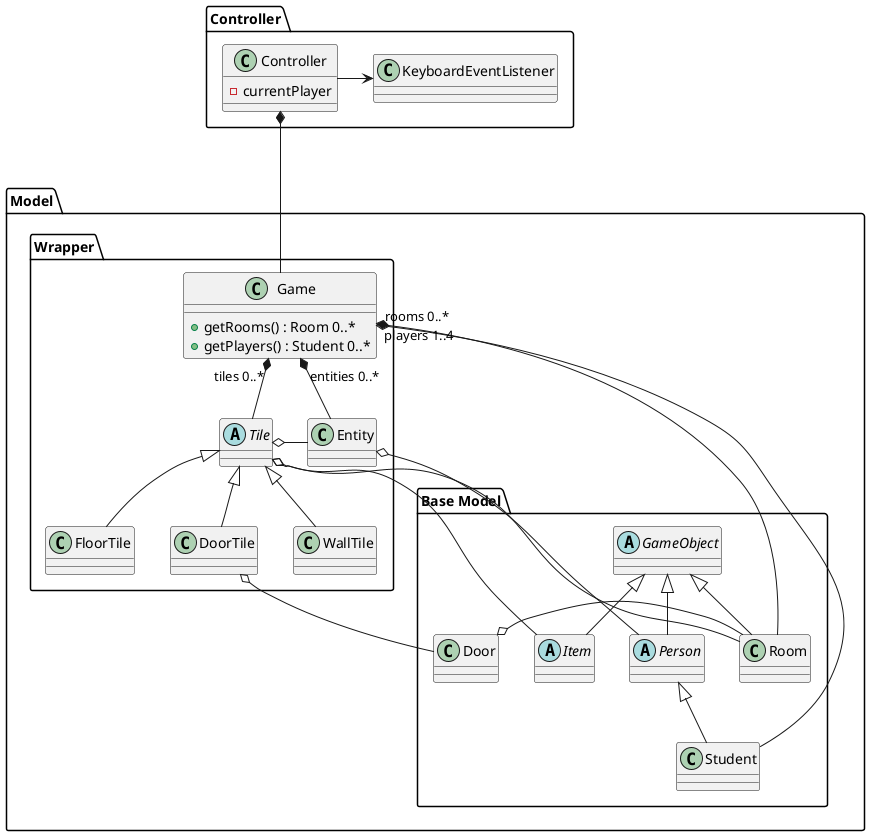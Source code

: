 @startuml tile-wrapping

package Model {
    package "Base Model" {
        abstract GameObject
        class Room
        abstract Person
        abstract Item
        class Door

        GameObject <|-- Room
        GameObject <|-- Person
        GameObject <|-- Item

        Door o- Room

        Person <|-- Student
    }

    package "Wrapper" {
        class Game {
            + getRooms() : Room 0..*
            + getPlayers() : Student 0..*
        }
        abstract Tile
        class FloorTile
        class DoorTile
        class WallTile

        class Entity

        Tile <|-- FloorTile
        Tile <|-- DoorTile
        Tile <|-- WallTile

        Entity o-- Person
        Tile o-- Item
        Tile o- Entity

        Game "tiles 0..*" *-- Tile
        Game "entities 0..*" *-- Entity
    }

    Tile o-- Room
    DoorTile o-- Door

    Game "rooms 0..*" *-- Room
    Game "players 1..4" o-- Student
}

package Controller {
    class Controller {
        - currentPlayer

    }
    class KeyboardEventListener

    Controller -> KeyboardEventListener

    Controller *--- Game
}

@enduml
